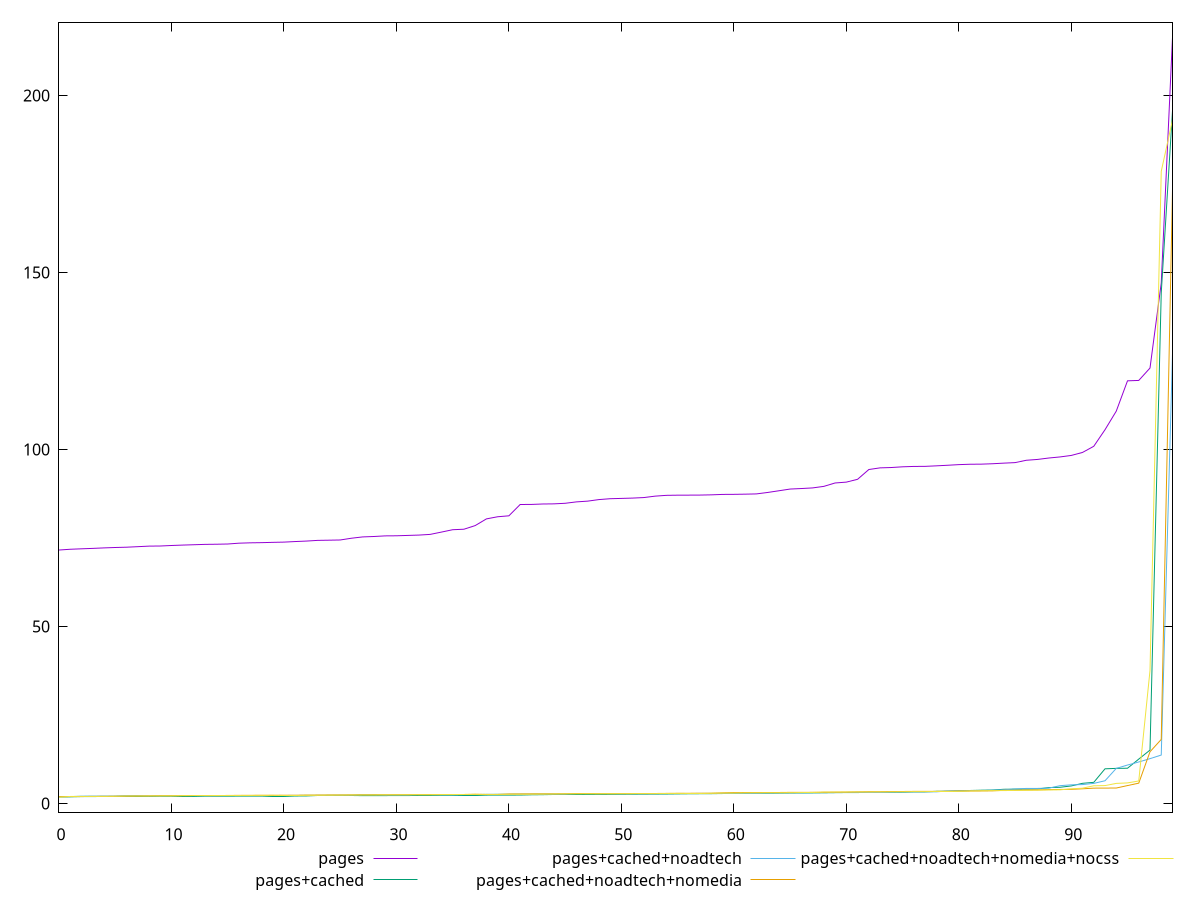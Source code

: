 reset

$pages <<EOF
0 71.613
1 71.82799999999999
2 71.95700000000001
3 72.074
4 72.214
5 72.327
6 72.40799999999999
7 72.55999999999999
8 72.713
9 72.747
10 72.892
11 73.008
12 73.108
13 73.209
14 73.247
15 73.313
16 73.545
17 73.646
18 73.695
19 73.77799999999999
20 73.847
21 74.007
22 74.143
23 74.336
24 74.39
25 74.44900000000001
26 74.945
27 75.316
28 75.434
29 75.609
30 75.636
31 75.73599999999999
32 75.834
33 76.028
34 76.67800000000001
35 77.34899999999999
36 77.488
37 78.514
38 80.40599999999999
39 81.01
40 81.277
41 84.47399999999999
42 84.493
43 84.615
44 84.65599999999999
45 84.81400000000001
46 85.211
47 85.423
48 85.86
49 86.109
50 86.193
51 86.28500000000001
52 86.435
53 86.835
54 87.059
55 87.105
56 87.118
57 87.13600000000001
58 87.203
59 87.322
60 87.343
61 87.393
62 87.46499999999999
63 87.87100000000001
64 88.35000000000001
65 88.83699999999999
66 88.98100000000001
67 89.158
68 89.594
69 90.554
70 90.795
71 91.592
72 94.35300000000001
73 94.822
74 94.91900000000001
75 95.12
76 95.22900000000001
77 95.248
78 95.394
79 95.557
80 95.73700000000001
81 95.845
82 95.872
83 95.988
84 96.15899999999999
85 96.306
86 96.968
87 97.20299999999999
88 97.605
89 97.91
90 98.33200000000001
91 99.183
92 100.92
93 105.602
94 110.845
95 119.41
96 119.523
97 123.02300000000002
98 147.0290000000001
99 216.405
EOF

$pagesCached <<EOF
0 1.891
1 1.8970000000000002
2 1.9620000000000002
3 1.9660000000000002
4 1.985
5 1.987
6 2.0199999999999996
7 2.0389999999999997
8 2.04
9 2.0570000000000004
10 2.068
11 2.069
12 2.069
13 2.075
14 2.082
15 2.0839999999999996
16 2.0860000000000003
17 2.09
18 2.1020000000000003
19 2.1109999999999998
20 2.112
21 2.1169999999999995
22 2.1390000000000002
23 2.169
24 2.17
25 2.218
26 2.218
27 2.2199999999999998
28 2.2239999999999998
29 2.2359999999999998
30 2.237
31 2.2490000000000006
32 2.276
33 2.29
34 2.315
35 2.321
36 2.348
37 2.3480000000000003
38 2.3680000000000003
39 2.3789999999999996
40 2.382
41 2.3899999999999997
42 2.4639999999999995
43 2.493
44 2.518
45 2.5189999999999997
46 2.5420000000000003
47 2.561
48 2.584
49 2.5969999999999995
50 2.6060000000000003
51 2.621
52 2.6430000000000002
53 2.6610000000000005
54 2.6820000000000004
55 2.719
56 2.749
57 2.766
58 2.7800000000000002
59 2.821
60 2.8359999999999994
61 2.844
62 2.8770000000000002
63 2.8840000000000003
64 2.934
65 2.975
66 3.006
67 3.007
68 3.0360000000000005
69 3.066
70 3.0919999999999996
71 3.098
72 3.1359999999999997
73 3.1380000000000003
74 3.145
75 3.1799999999999997
76 3.3
77 3.3089999999999993
78 3.444
79 3.4459999999999997
80 3.5609999999999995
81 3.6809999999999996
82 3.7620000000000005
83 3.8019999999999996
84 4.023
85 4.052
86 4.07
87 4.108
88 4.497000000000001
89 4.587
90 4.965999999999999
91 5.707
92 5.984
93 9.805
94 9.929
95 9.967
96 12.552
97 15.093
98 144.30000000000007
99 195.6740000000001
EOF

$pagesCachedNoadtech <<EOF
0 1.895
1 1.9449999999999998
2 2.083
3 2.091
4 2.1109999999999998
5 2.1159999999999997
6 2.162
7 2.163
8 2.171
9 2.199
10 2.215
11 2.215
12 2.222
13 2.223
14 2.233
15 2.239
16 2.239
17 2.249
18 2.253
19 2.266
20 2.266
21 2.29
22 2.2969999999999997
23 2.316
24 2.336
25 2.373
26 2.377
27 2.4259999999999997
28 2.4269999999999996
29 2.436
30 2.4379999999999997
31 2.441
32 2.453
33 2.4530000000000003
34 2.4699999999999998
35 2.4819999999999998
36 2.52
37 2.528
38 2.597
39 2.619
40 2.628
41 2.639
42 2.647
43 2.6670000000000003
44 2.68
45 2.688
46 2.7009999999999996
47 2.701
48 2.737
49 2.737
50 2.746
51 2.747
52 2.7489999999999997
53 2.763
54 2.8119999999999994
55 2.819
56 2.832
57 2.842
58 2.8499999999999996
59 2.854
60 2.886
61 2.892
62 2.8930000000000007
63 2.9429999999999996
64 2.9659999999999997
65 2.987
66 2.991
67 3.06
68 3.073
69 3.1020000000000003
70 3.121
71 3.14
72 3.193
73 3.194
74 3.2039999999999997
75 3.251
76 3.269
77 3.271
78 3.3000000000000003
79 3.5380000000000003
80 3.5949999999999998
81 3.6689999999999996
82 3.6690000000000005
83 3.7619999999999996
84 3.867
85 4.1080000000000005
86 4.261000000000001
87 4.268000000000001
88 4.343
89 5.042
90 5.279
91 5.3500000000000005
92 5.691000000000001
93 6.429
94 9.930000000000001
95 10.869
96 11.736
97 12.676
98 13.694
99 127.02499999999998
EOF

$pagesCachedNoadtechNomedia <<EOF
0 1.9429999999999998
1 1.956
2 1.963
3 2.008
4 2.0130000000000003
5 2.053
6 2.083
7 2.117
8 2.153
9 2.204
10 2.21
11 2.2199999999999998
12 2.232
13 2.232
14 2.2350000000000003
15 2.282
16 2.301
17 2.3059999999999996
18 2.32
19 2.3259999999999996
20 2.334
21 2.335
22 2.376
23 2.388
24 2.41
25 2.416
26 2.431
27 2.4579999999999997
28 2.4630000000000005
29 2.4669999999999996
30 2.4939999999999998
31 2.497
32 2.515
33 2.5189999999999997
34 2.5380000000000003
35 2.5679999999999996
36 2.568
37 2.616
38 2.6199999999999997
39 2.62
40 2.688
41 2.707
42 2.7270000000000003
43 2.7289999999999996
44 2.7350000000000003
45 2.767
46 2.778
47 2.7780000000000005
48 2.7899999999999996
49 2.7950000000000004
50 2.808
51 2.819
52 2.832
53 2.8339999999999996
54 2.8590000000000004
55 2.8800000000000003
56 2.893
57 2.906
58 2.9099999999999997
59 3.008
60 3.0889999999999995
61 3.1069999999999998
62 3.1100000000000003
63 3.113
64 3.1180000000000003
65 3.149
66 3.152
67 3.1610000000000005
68 3.183
69 3.2070000000000003
70 3.223
71 3.284
72 3.334
73 3.3449999999999998
74 3.3890000000000002
75 3.398
76 3.4269999999999996
77 3.439
78 3.441
79 3.4699999999999998
80 3.5229999999999997
81 3.5360000000000005
82 3.555
83 3.585
84 3.7349999999999994
85 3.741
86 3.8209999999999997
87 3.8470000000000004
88 3.9390000000000005
89 3.968
90 4.000000000000001
91 4.159000000000001
92 4.343
93 4.356999999999999
94 4.375
95 5.069
96 5.755000000000001
97 14.618
98 18.113
99 173.51299999999992
EOF

$pagesCachedNoadtechNomediaNocss <<EOF
0 1.799
1 1.991
2 1.995
3 1.9970000000000003
4 2.019
5 2.0509999999999997
6 2.131
7 2.133
8 2.142
9 2.1590000000000003
10 2.177
11 2.22
12 2.2390000000000003
13 2.243
14 2.264
15 2.2670000000000003
16 2.27
17 2.291
18 2.298
19 2.3180000000000005
20 2.3190000000000004
21 2.32
22 2.324
23 2.3289999999999997
24 2.362
25 2.374
26 2.414
27 2.4250000000000003
28 2.4400000000000004
29 2.452
30 2.4550000000000005
31 2.474
32 2.49
33 2.497
34 2.5199999999999996
35 2.538
36 2.5549999999999997
37 2.582
38 2.5829999999999997
39 2.594
40 2.6109999999999998
41 2.63
42 2.632
43 2.6619999999999995
44 2.689
45 2.725
46 2.734
47 2.756
48 2.7609999999999997
49 2.7720000000000002
50 2.776
51 2.783
52 2.784
53 2.7969999999999997
54 2.8320000000000003
55 2.8560000000000003
56 2.867
57 2.868
58 2.892
59 2.94
60 2.948
61 2.9939999999999998
62 3.0180000000000002
63 3.034
64 3.044
65 3.047
66 3.1
67 3.117
68 3.2199999999999998
69 3.234
70 3.2510000000000003
71 3.2649999999999997
72 3.2670000000000003
73 3.2780000000000005
74 3.296
75 3.323
76 3.354
77 3.362
78 3.418
79 3.418
80 3.452
81 3.5480000000000005
82 3.607
83 3.643
84 3.651
85 3.7100000000000004
86 3.731
87 3.7779999999999996
88 3.829
89 3.865
90 4.156
91 4.334
92 5.007
93 5.066000000000001
94 5.687
95 5.821
96 6.369999999999999
97 37.571000000000005
98 178.60199999999998
99 193.0959999999999
EOF

set key outside below
set xrange [0:99]
set yrange [-2.49312:220.69712]
set trange [-2.49312:220.69712]
set terminal svg size 640, 580 enhanced background rgb 'white'
set output "report_00019_2021-02-10T18-14-37.922Z//server-response-time/comparison/sorted/all_raw.svg"

plot $pages title "pages" with line, \
     $pagesCached title "pages+cached" with line, \
     $pagesCachedNoadtech title "pages+cached+noadtech" with line, \
     $pagesCachedNoadtechNomedia title "pages+cached+noadtech+nomedia" with line, \
     $pagesCachedNoadtechNomediaNocss title "pages+cached+noadtech+nomedia+nocss" with line

reset

